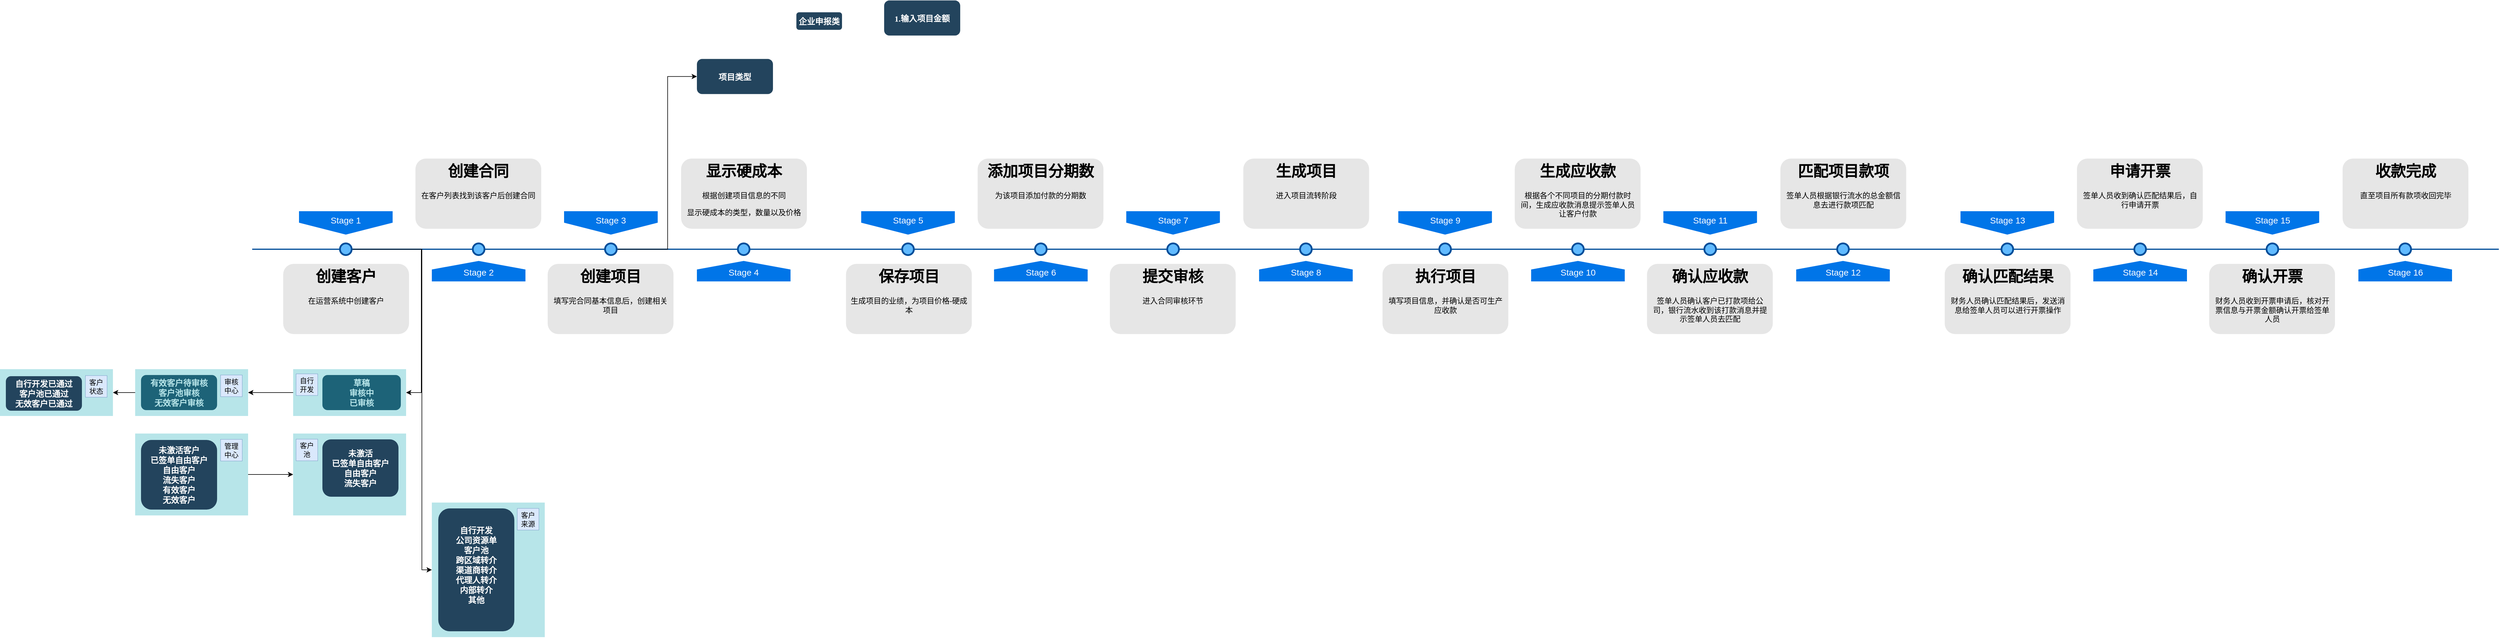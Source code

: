 <mxfile version="10.6.5" type="github"><diagram name="Page-1" id="82e54ff1-d628-8f03-85c4-9753963a91cd"><mxGraphModel dx="2110" dy="1399" grid="1" gridSize="10" guides="1" tooltips="1" connect="1" arrows="1" fold="1" page="1" pageScale="1" pageWidth="1100" pageHeight="850" background="#ffffff" math="0" shadow="0"><root><mxCell id="0"/><mxCell id="1" parent="0"/><mxCell id="IRu6D-mtu7itp7wrqN1P-3" style="edgeStyle=orthogonalEdgeStyle;rounded=0;orthogonalLoop=1;jettySize=auto;html=1;exitX=0.289;exitY=0.4;exitDx=0;exitDy=0;exitPerimeter=0;entryX=1;entryY=0.5;entryDx=0;entryDy=0;" parent="1" source="4ec97bd9e5d20128-1" target="IRu6D-mtu7itp7wrqN1P-1" edge="1"><mxGeometry relative="1" as="geometry"/></mxCell><mxCell id="4ec97bd9e5d20128-1" value="" style="line;strokeWidth=2;html=1;fillColor=none;fontSize=28;fontColor=#004D99;strokeColor=#004D99;" parent="1" vertex="1"><mxGeometry x="40" y="400" width="1000" height="10" as="geometry"/></mxCell><mxCell id="4ec97bd9e5d20128-5" value="Stage 1" style="shape=offPageConnector;whiteSpace=wrap;html=1;fillColor=#0075E8;fontSize=15;fontColor=#FFFFFF;size=0.509;verticalAlign=top;strokeColor=none;" parent="1" vertex="1"><mxGeometry x="120" y="340" width="160" height="40" as="geometry"/></mxCell><mxCell id="4ec97bd9e5d20128-6" value="&lt;span&gt;Stage 3&lt;/span&gt;" style="shape=offPageConnector;whiteSpace=wrap;html=1;fillColor=#0075E8;fontSize=15;fontColor=#FFFFFF;size=0.509;verticalAlign=top;strokeColor=none;" parent="1" vertex="1"><mxGeometry x="573" y="340" width="160" height="40" as="geometry"/></mxCell><mxCell id="4ec97bd9e5d20128-7" value="&lt;span&gt;Stage 2&lt;/span&gt;" style="shape=offPageConnector;whiteSpace=wrap;html=1;fillColor=#0075E8;fontSize=15;fontColor=#FFFFFF;size=0.418;flipV=1;verticalAlign=bottom;strokeColor=none;spacingBottom=4;" parent="1" vertex="1"><mxGeometry x="347" y="425" width="160" height="35" as="geometry"/></mxCell><mxCell id="4ec97bd9e5d20128-8" value="&lt;span&gt;Stage 4&lt;/span&gt;" style="shape=offPageConnector;whiteSpace=wrap;html=1;fillColor=#0075E8;fontSize=15;fontColor=#FFFFFF;size=0.418;flipV=1;verticalAlign=bottom;strokeColor=none;spacingBottom=4;" parent="1" vertex="1"><mxGeometry x="800" y="425" width="160" height="35" as="geometry"/></mxCell><mxCell id="wFxRxPJgThwspZueI9Ky-3" style="edgeStyle=orthogonalEdgeStyle;rounded=0;orthogonalLoop=1;jettySize=auto;html=1;entryX=0;entryY=0.5;entryDx=0;entryDy=0;" parent="1" source="4ec97bd9e5d20128-9" target="IRu6D-mtu7itp7wrqN1P-4" edge="1"><mxGeometry relative="1" as="geometry"><Array as="points"><mxPoint x="330" y="405"/><mxPoint x="330" y="953"/></Array></mxGeometry></mxCell><mxCell id="4ec97bd9e5d20128-9" value="" style="ellipse;whiteSpace=wrap;html=1;fillColor=#61BAFF;fontSize=28;fontColor=#004D99;strokeWidth=3;strokeColor=#004D99;" parent="1" vertex="1"><mxGeometry x="190" y="395" width="20" height="20" as="geometry"/></mxCell><mxCell id="4ec97bd9e5d20128-10" value="" style="ellipse;whiteSpace=wrap;html=1;fillColor=#61BAFF;fontSize=28;fontColor=#004D99;strokeWidth=3;strokeColor=#004D99;" parent="1" vertex="1"><mxGeometry x="417" y="395" width="20" height="20" as="geometry"/></mxCell><mxCell id="wFxRxPJgThwspZueI9Ky-5" style="edgeStyle=orthogonalEdgeStyle;rounded=0;orthogonalLoop=1;jettySize=auto;html=1;entryX=0;entryY=0.5;entryDx=0;entryDy=0;" parent="1" source="4ec97bd9e5d20128-11" target="wFxRxPJgThwspZueI9Ky-1" edge="1"><mxGeometry relative="1" as="geometry"><Array as="points"><mxPoint x="750" y="405"/><mxPoint x="750" y="110"/></Array></mxGeometry></mxCell><mxCell id="4ec97bd9e5d20128-11" value="" style="ellipse;whiteSpace=wrap;html=1;fillColor=#61BAFF;fontSize=28;fontColor=#004D99;strokeWidth=3;strokeColor=#004D99;" parent="1" vertex="1"><mxGeometry x="643" y="395" width="20" height="20" as="geometry"/></mxCell><mxCell id="4ec97bd9e5d20128-13" value="" style="ellipse;whiteSpace=wrap;html=1;fillColor=#61BAFF;fontSize=28;fontColor=#004D99;strokeWidth=3;strokeColor=#004D99;" parent="1" vertex="1"><mxGeometry x="870" y="395" width="20" height="20" as="geometry"/></mxCell><mxCell id="4ec97bd9e5d20128-14" value="&lt;h1&gt;创建客户&lt;/h1&gt;&lt;p&gt;在运营系统中创建客户&lt;/p&gt;" style="text;html=1;spacing=5;spacingTop=-20;whiteSpace=wrap;overflow=hidden;strokeColor=none;strokeWidth=3;fillColor=#E6E6E6;fontSize=13;fontColor=#000000;align=center;rounded=1;" parent="1" vertex="1"><mxGeometry x="93" y="430" width="215" height="120" as="geometry"/></mxCell><mxCell id="4ec97bd9e5d20128-16" value="&lt;h1&gt;创建合同&lt;/h1&gt;&lt;p&gt;在客户列表找到该客户后创建合同&lt;/p&gt;" style="text;html=1;spacing=5;spacingTop=-20;whiteSpace=wrap;overflow=hidden;strokeColor=none;strokeWidth=3;fillColor=#E6E6E6;fontSize=13;fontColor=#000000;align=center;rounded=1;" parent="1" vertex="1"><mxGeometry x="319" y="250" width="215" height="120" as="geometry"/></mxCell><mxCell id="4ec97bd9e5d20128-17" value="&lt;h1&gt;创建项目&lt;/h1&gt;&lt;p&gt;填写完合同基本信息后，创建相关项目&lt;/p&gt;" style="text;html=1;spacing=5;spacingTop=-20;whiteSpace=wrap;overflow=hidden;strokeColor=none;strokeWidth=3;fillColor=#E6E6E6;fontSize=13;fontColor=#000000;align=center;rounded=1;" parent="1" vertex="1"><mxGeometry x="545" y="430" width="215" height="120" as="geometry"/></mxCell><mxCell id="4ec97bd9e5d20128-18" value="&lt;h1&gt;显示硬成本&lt;/h1&gt;&lt;p&gt;根据创建项目信息的不同&lt;/p&gt;&lt;p&gt;显示硬成本的类型，数量以及价格&lt;/p&gt;" style="text;html=1;spacing=5;spacingTop=-20;whiteSpace=wrap;overflow=hidden;strokeColor=none;strokeWidth=3;fillColor=#E6E6E6;fontSize=13;fontColor=#000000;align=center;rounded=1;" parent="1" vertex="1"><mxGeometry x="773" y="250" width="215" height="120" as="geometry"/></mxCell><mxCell id="XydJ6L9K57gYDpanaCrl-1" value="" style="line;strokeWidth=2;html=1;fillColor=none;fontSize=28;fontColor=#004D99;strokeColor=#004D99;" parent="1" vertex="1"><mxGeometry x="1000.8" y="400" width="1000" height="10" as="geometry"/></mxCell><mxCell id="XydJ6L9K57gYDpanaCrl-2" value="Stage 5" style="shape=offPageConnector;whiteSpace=wrap;html=1;fillColor=#0075E8;fontSize=15;fontColor=#FFFFFF;size=0.509;verticalAlign=top;strokeColor=none;" parent="1" vertex="1"><mxGeometry x="1080.8" y="340" width="160" height="40" as="geometry"/></mxCell><mxCell id="XydJ6L9K57gYDpanaCrl-3" value="&lt;span&gt;Stage 7&lt;/span&gt;" style="shape=offPageConnector;whiteSpace=wrap;html=1;fillColor=#0075E8;fontSize=15;fontColor=#FFFFFF;size=0.509;verticalAlign=top;strokeColor=none;" parent="1" vertex="1"><mxGeometry x="1533.8" y="340" width="160" height="40" as="geometry"/></mxCell><mxCell id="XydJ6L9K57gYDpanaCrl-4" value="&lt;span&gt;Stage 6&lt;/span&gt;" style="shape=offPageConnector;whiteSpace=wrap;html=1;fillColor=#0075E8;fontSize=15;fontColor=#FFFFFF;size=0.418;flipV=1;verticalAlign=bottom;strokeColor=none;spacingBottom=4;" parent="1" vertex="1"><mxGeometry x="1307.8" y="425" width="160" height="35" as="geometry"/></mxCell><mxCell id="XydJ6L9K57gYDpanaCrl-5" value="&lt;span&gt;Stage 8&lt;/span&gt;" style="shape=offPageConnector;whiteSpace=wrap;html=1;fillColor=#0075E8;fontSize=15;fontColor=#FFFFFF;size=0.418;flipV=1;verticalAlign=bottom;strokeColor=none;spacingBottom=4;" parent="1" vertex="1"><mxGeometry x="1760.8" y="425" width="160" height="35" as="geometry"/></mxCell><mxCell id="XydJ6L9K57gYDpanaCrl-6" value="" style="ellipse;whiteSpace=wrap;html=1;fillColor=#61BAFF;fontSize=28;fontColor=#004D99;strokeWidth=3;strokeColor=#004D99;" parent="1" vertex="1"><mxGeometry x="1150.8" y="395" width="20" height="20" as="geometry"/></mxCell><mxCell id="XydJ6L9K57gYDpanaCrl-7" value="" style="ellipse;whiteSpace=wrap;html=1;fillColor=#61BAFF;fontSize=28;fontColor=#004D99;strokeWidth=3;strokeColor=#004D99;" parent="1" vertex="1"><mxGeometry x="1377.8" y="395" width="20" height="20" as="geometry"/></mxCell><mxCell id="XydJ6L9K57gYDpanaCrl-8" value="" style="ellipse;whiteSpace=wrap;html=1;fillColor=#61BAFF;fontSize=28;fontColor=#004D99;strokeWidth=3;strokeColor=#004D99;" parent="1" vertex="1"><mxGeometry x="1603.8" y="395" width="20" height="20" as="geometry"/></mxCell><mxCell id="XydJ6L9K57gYDpanaCrl-9" value="" style="ellipse;whiteSpace=wrap;html=1;fillColor=#61BAFF;fontSize=28;fontColor=#004D99;strokeWidth=3;strokeColor=#004D99;" parent="1" vertex="1"><mxGeometry x="1830.8" y="395" width="20" height="20" as="geometry"/></mxCell><mxCell id="XydJ6L9K57gYDpanaCrl-10" value="&lt;h1&gt;保存项目&lt;/h1&gt;&lt;p&gt;生成项目的业绩，为项目价格-硬成本&lt;/p&gt;" style="text;html=1;spacing=5;spacingTop=-20;whiteSpace=wrap;overflow=hidden;strokeColor=none;strokeWidth=3;fillColor=#E6E6E6;fontSize=13;fontColor=#000000;align=center;rounded=1;" parent="1" vertex="1"><mxGeometry x="1054.8" y="430" width="215" height="120" as="geometry"/></mxCell><mxCell id="XydJ6L9K57gYDpanaCrl-11" value="&lt;h1&gt;添加项目分期数&lt;/h1&gt;&lt;p&gt;为该项目添加付款的分期数&lt;/p&gt;" style="text;html=1;spacing=5;spacingTop=-20;whiteSpace=wrap;overflow=hidden;strokeColor=none;strokeWidth=3;fillColor=#E6E6E6;fontSize=13;fontColor=#000000;align=center;rounded=1;" parent="1" vertex="1"><mxGeometry x="1279.8" y="250" width="215" height="120" as="geometry"/></mxCell><mxCell id="XydJ6L9K57gYDpanaCrl-12" value="&lt;h1&gt;提交审核&lt;/h1&gt;&lt;p&gt;进入合同审核环节&lt;/p&gt;" style="text;html=1;spacing=5;spacingTop=-20;whiteSpace=wrap;overflow=hidden;strokeColor=none;strokeWidth=3;fillColor=#E6E6E6;fontSize=13;fontColor=#000000;align=center;rounded=1;" parent="1" vertex="1"><mxGeometry x="1505.8" y="430" width="215" height="120" as="geometry"/></mxCell><mxCell id="XydJ6L9K57gYDpanaCrl-13" value="&lt;h1&gt;生成项目&lt;/h1&gt;&lt;div&gt;进入项目流转阶段&lt;/div&gt;" style="text;html=1;spacing=5;spacingTop=-20;whiteSpace=wrap;overflow=hidden;strokeColor=none;strokeWidth=3;fillColor=#E6E6E6;fontSize=13;fontColor=#000000;align=center;rounded=1;" parent="1" vertex="1"><mxGeometry x="1733.8" y="250" width="215" height="120" as="geometry"/></mxCell><mxCell id="XydJ6L9K57gYDpanaCrl-26" value="" style="line;strokeWidth=2;html=1;fillColor=none;fontSize=28;fontColor=#004D99;strokeColor=#004D99;" parent="1" vertex="1"><mxGeometry x="1918.7" y="400" width="1000" height="10" as="geometry"/></mxCell><mxCell id="XydJ6L9K57gYDpanaCrl-27" value="Stage 9" style="shape=offPageConnector;whiteSpace=wrap;html=1;fillColor=#0075E8;fontSize=15;fontColor=#FFFFFF;size=0.509;verticalAlign=top;strokeColor=none;" parent="1" vertex="1"><mxGeometry x="1998.7" y="340" width="160" height="40" as="geometry"/></mxCell><mxCell id="XydJ6L9K57gYDpanaCrl-28" value="&lt;span&gt;Stage 11&lt;/span&gt;" style="shape=offPageConnector;whiteSpace=wrap;html=1;fillColor=#0075E8;fontSize=15;fontColor=#FFFFFF;size=0.509;verticalAlign=top;strokeColor=none;" parent="1" vertex="1"><mxGeometry x="2451.7" y="340" width="160" height="40" as="geometry"/></mxCell><mxCell id="XydJ6L9K57gYDpanaCrl-29" value="&lt;span&gt;Stage 10&lt;/span&gt;" style="shape=offPageConnector;whiteSpace=wrap;html=1;fillColor=#0075E8;fontSize=15;fontColor=#FFFFFF;size=0.418;flipV=1;verticalAlign=bottom;strokeColor=none;spacingBottom=4;" parent="1" vertex="1"><mxGeometry x="2225.7" y="425" width="160" height="35" as="geometry"/></mxCell><mxCell id="XydJ6L9K57gYDpanaCrl-30" value="&lt;span&gt;Stage 12&lt;/span&gt;" style="shape=offPageConnector;whiteSpace=wrap;html=1;fillColor=#0075E8;fontSize=15;fontColor=#FFFFFF;size=0.418;flipV=1;verticalAlign=bottom;strokeColor=none;spacingBottom=4;" parent="1" vertex="1"><mxGeometry x="2678.7" y="425" width="160" height="35" as="geometry"/></mxCell><mxCell id="XydJ6L9K57gYDpanaCrl-31" value="" style="ellipse;whiteSpace=wrap;html=1;fillColor=#61BAFF;fontSize=28;fontColor=#004D99;strokeWidth=3;strokeColor=#004D99;" parent="1" vertex="1"><mxGeometry x="2068.7" y="395" width="20" height="20" as="geometry"/></mxCell><mxCell id="XydJ6L9K57gYDpanaCrl-32" value="" style="ellipse;whiteSpace=wrap;html=1;fillColor=#61BAFF;fontSize=28;fontColor=#004D99;strokeWidth=3;strokeColor=#004D99;" parent="1" vertex="1"><mxGeometry x="2295.7" y="395" width="20" height="20" as="geometry"/></mxCell><mxCell id="XydJ6L9K57gYDpanaCrl-33" value="" style="ellipse;whiteSpace=wrap;html=1;fillColor=#61BAFF;fontSize=28;fontColor=#004D99;strokeWidth=3;strokeColor=#004D99;" parent="1" vertex="1"><mxGeometry x="2521.7" y="395" width="20" height="20" as="geometry"/></mxCell><mxCell id="XydJ6L9K57gYDpanaCrl-34" value="" style="ellipse;whiteSpace=wrap;html=1;fillColor=#61BAFF;fontSize=28;fontColor=#004D99;strokeWidth=3;strokeColor=#004D99;" parent="1" vertex="1"><mxGeometry x="2748.7" y="395" width="20" height="20" as="geometry"/></mxCell><mxCell id="XydJ6L9K57gYDpanaCrl-35" value="&lt;h1&gt;执行项目&lt;/h1&gt;&lt;p&gt;填写项目信息，并确认是否可生产应收款&lt;/p&gt;" style="text;html=1;spacing=5;spacingTop=-20;whiteSpace=wrap;overflow=hidden;strokeColor=none;strokeWidth=3;fillColor=#E6E6E6;fontSize=13;fontColor=#000000;align=center;rounded=1;" parent="1" vertex="1"><mxGeometry x="1971.7" y="430" width="215" height="120" as="geometry"/></mxCell><mxCell id="XydJ6L9K57gYDpanaCrl-36" value="&lt;h1&gt;生成应收款&lt;/h1&gt;&lt;p&gt;根据各个不同项目的分期付款时间，生成应收款消息提示签单人员让客户付款&lt;/p&gt;" style="text;html=1;spacing=5;spacingTop=-20;whiteSpace=wrap;overflow=hidden;strokeColor=none;strokeWidth=3;fillColor=#E6E6E6;fontSize=13;fontColor=#000000;align=center;rounded=1;" parent="1" vertex="1"><mxGeometry x="2197.7" y="250" width="215" height="120" as="geometry"/></mxCell><mxCell id="XydJ6L9K57gYDpanaCrl-37" value="&lt;h1&gt;确认应收款&lt;/h1&gt;&lt;p&gt;签单人员确认客户已打款项给公司，银行流水收到该打款消息并提示签单人员去匹配&lt;/p&gt;" style="text;html=1;spacing=5;spacingTop=-20;whiteSpace=wrap;overflow=hidden;strokeColor=none;strokeWidth=3;fillColor=#E6E6E6;fontSize=13;fontColor=#000000;align=center;rounded=1;" parent="1" vertex="1"><mxGeometry x="2423.7" y="430" width="215" height="120" as="geometry"/></mxCell><mxCell id="XydJ6L9K57gYDpanaCrl-38" value="&lt;h1&gt;匹配项目款项&lt;/h1&gt;&lt;div&gt;签单人员根据银行流水的总金额信息去进行款项匹配&lt;/div&gt;" style="text;html=1;spacing=5;spacingTop=-20;whiteSpace=wrap;overflow=hidden;strokeColor=none;strokeWidth=3;fillColor=#E6E6E6;fontSize=13;fontColor=#000000;align=center;rounded=1;" parent="1" vertex="1"><mxGeometry x="2651.7" y="250" width="215" height="120" as="geometry"/></mxCell><mxCell id="XydJ6L9K57gYDpanaCrl-39" value="" style="line;strokeWidth=2;html=1;fillColor=none;fontSize=28;fontColor=#004D99;strokeColor=#004D99;" parent="1" vertex="1"><mxGeometry x="2879.5" y="400" width="1000" height="10" as="geometry"/></mxCell><mxCell id="XydJ6L9K57gYDpanaCrl-40" value="Stage 13" style="shape=offPageConnector;whiteSpace=wrap;html=1;fillColor=#0075E8;fontSize=15;fontColor=#FFFFFF;size=0.509;verticalAlign=top;strokeColor=none;" parent="1" vertex="1"><mxGeometry x="2959.5" y="340" width="160" height="40" as="geometry"/></mxCell><mxCell id="XydJ6L9K57gYDpanaCrl-41" value="&lt;span&gt;Stage 15&lt;/span&gt;" style="shape=offPageConnector;whiteSpace=wrap;html=1;fillColor=#0075E8;fontSize=15;fontColor=#FFFFFF;size=0.509;verticalAlign=top;strokeColor=none;" parent="1" vertex="1"><mxGeometry x="3412.5" y="340" width="160" height="40" as="geometry"/></mxCell><mxCell id="XydJ6L9K57gYDpanaCrl-42" value="&lt;span&gt;Stage 14&lt;/span&gt;" style="shape=offPageConnector;whiteSpace=wrap;html=1;fillColor=#0075E8;fontSize=15;fontColor=#FFFFFF;size=0.418;flipV=1;verticalAlign=bottom;strokeColor=none;spacingBottom=4;" parent="1" vertex="1"><mxGeometry x="3186.5" y="425" width="160" height="35" as="geometry"/></mxCell><mxCell id="XydJ6L9K57gYDpanaCrl-43" value="&lt;span&gt;Stage 16&lt;/span&gt;" style="shape=offPageConnector;whiteSpace=wrap;html=1;fillColor=#0075E8;fontSize=15;fontColor=#FFFFFF;size=0.418;flipV=1;verticalAlign=bottom;strokeColor=none;spacingBottom=4;" parent="1" vertex="1"><mxGeometry x="3639.5" y="425" width="160" height="35" as="geometry"/></mxCell><mxCell id="XydJ6L9K57gYDpanaCrl-44" value="" style="ellipse;whiteSpace=wrap;html=1;fillColor=#61BAFF;fontSize=28;fontColor=#004D99;strokeWidth=3;strokeColor=#004D99;" parent="1" vertex="1"><mxGeometry x="3029.5" y="395" width="20" height="20" as="geometry"/></mxCell><mxCell id="XydJ6L9K57gYDpanaCrl-45" value="" style="ellipse;whiteSpace=wrap;html=1;fillColor=#61BAFF;fontSize=28;fontColor=#004D99;strokeWidth=3;strokeColor=#004D99;" parent="1" vertex="1"><mxGeometry x="3256.5" y="395" width="20" height="20" as="geometry"/></mxCell><mxCell id="XydJ6L9K57gYDpanaCrl-46" value="" style="ellipse;whiteSpace=wrap;html=1;fillColor=#61BAFF;fontSize=28;fontColor=#004D99;strokeWidth=3;strokeColor=#004D99;" parent="1" vertex="1"><mxGeometry x="3482.5" y="395" width="20" height="20" as="geometry"/></mxCell><mxCell id="XydJ6L9K57gYDpanaCrl-47" value="" style="ellipse;whiteSpace=wrap;html=1;fillColor=#61BAFF;fontSize=28;fontColor=#004D99;strokeWidth=3;strokeColor=#004D99;" parent="1" vertex="1"><mxGeometry x="3709.5" y="395" width="20" height="20" as="geometry"/></mxCell><mxCell id="XydJ6L9K57gYDpanaCrl-48" value="&lt;h1&gt;确认匹配结果&lt;/h1&gt;&lt;p&gt;财务人员确认匹配结果后，发送消息给签单人员可以进行开票操作&lt;/p&gt;" style="text;html=1;spacing=5;spacingTop=-20;whiteSpace=wrap;overflow=hidden;strokeColor=none;strokeWidth=3;fillColor=#E6E6E6;fontSize=13;fontColor=#000000;align=center;rounded=1;" parent="1" vertex="1"><mxGeometry x="2932.5" y="430" width="215" height="120" as="geometry"/></mxCell><mxCell id="XydJ6L9K57gYDpanaCrl-49" value="&lt;h1&gt;申请开票&lt;/h1&gt;&lt;p&gt;签单人员收到确认匹配结果后，自行申请开票&lt;/p&gt;" style="text;html=1;spacing=5;spacingTop=-20;whiteSpace=wrap;overflow=hidden;strokeColor=none;strokeWidth=3;fillColor=#E6E6E6;fontSize=13;fontColor=#000000;align=center;rounded=1;" parent="1" vertex="1"><mxGeometry x="3158.5" y="250" width="215" height="120" as="geometry"/></mxCell><mxCell id="XydJ6L9K57gYDpanaCrl-50" value="&lt;h1&gt;确认开票&lt;/h1&gt;&lt;p&gt;财务人员收到开票申请后，核对开票信息与开票金额确认开票给签单人员&lt;/p&gt;" style="text;html=1;spacing=5;spacingTop=-20;whiteSpace=wrap;overflow=hidden;strokeColor=none;strokeWidth=3;fillColor=#E6E6E6;fontSize=13;fontColor=#000000;align=center;rounded=1;" parent="1" vertex="1"><mxGeometry x="3384.5" y="430" width="215" height="120" as="geometry"/></mxCell><mxCell id="XydJ6L9K57gYDpanaCrl-51" value="&lt;h1&gt;收款完成&lt;/h1&gt;&lt;div&gt;直至项目所有款项收回完毕&lt;/div&gt;" style="text;html=1;spacing=5;spacingTop=-20;whiteSpace=wrap;overflow=hidden;strokeColor=none;strokeWidth=3;fillColor=#E6E6E6;fontSize=13;fontColor=#000000;align=center;rounded=1;" parent="1" vertex="1"><mxGeometry x="3612.5" y="250" width="215" height="120" as="geometry"/></mxCell><mxCell id="IRu6D-mtu7itp7wrqN1P-2" value="&#10;草稿&#10;审核中&#10;已审核&#10;" style="rounded=1;fillColor=#23445D;gradientColor=none;strokeColor=none;fontColor=#FFFFFF;fontStyle=1;fontFamily=Tahoma;fontSize=14" parent="1" vertex="1"><mxGeometry x="160" y="620" width="134" height="60" as="geometry"/></mxCell><mxCell id="PcO9_QDZMFyBYi6BM76--9" style="edgeStyle=orthogonalEdgeStyle;rounded=0;orthogonalLoop=1;jettySize=auto;html=1;entryX=1;entryY=0.5;entryDx=0;entryDy=0;" edge="1" parent="1" source="IRu6D-mtu7itp7wrqN1P-1" target="PcO9_QDZMFyBYi6BM76--5"><mxGeometry relative="1" as="geometry"/></mxCell><mxCell id="IRu6D-mtu7itp7wrqN1P-1" value="" style="fillColor=#12AAB5;strokeColor=none;opacity=30;" parent="1" vertex="1"><mxGeometry x="110" y="610" width="193" height="80" as="geometry"/></mxCell><mxCell id="wFxRxPJgThwspZueI9Ky-1" value="项目类型" style="rounded=1;fillColor=#23445D;gradientColor=none;strokeColor=none;fontColor=#FFFFFF;fontStyle=1;fontFamily=Tahoma;fontSize=14" parent="1" vertex="1"><mxGeometry x="800" y="79.8" width="130" height="60" as="geometry"/></mxCell><mxCell id="wFxRxPJgThwspZueI9Ky-2" value="企业申报类" style="rounded=1;fillColor=#23445D;gradientColor=none;strokeColor=none;fontColor=#FFFFFF;fontStyle=1;fontFamily=Tahoma;fontSize=14" parent="1" vertex="1"><mxGeometry x="970" width="78" height="30" as="geometry"/></mxCell><mxCell id="wFxRxPJgThwspZueI9Ky-6" value="1.输入项目金额" style="rounded=1;fillColor=#23445D;gradientColor=none;strokeColor=none;fontColor=#FFFFFF;fontStyle=1;fontFamily=Tahoma;fontSize=14" parent="1" vertex="1"><mxGeometry x="1120" y="-20.2" width="130" height="60" as="geometry"/></mxCell><mxCell id="PcO9_QDZMFyBYi6BM76--2" value="自行开发" style="whiteSpace=wrap;html=1;aspect=fixed;fillColor=#dae8fc;strokeColor=#6c8ebf;dashed=1;dashPattern=1 1;" vertex="1" parent="1"><mxGeometry x="115" y="618" width="37" height="37" as="geometry"/></mxCell><mxCell id="PcO9_QDZMFyBYi6BM76--8" value="&#10;有效客户待审核&#10;客户池审核&#10;无效客户审核&#10;" style="rounded=1;fillColor=#23445D;gradientColor=none;strokeColor=none;fontColor=#FFFFFF;fontStyle=1;fontFamily=Tahoma;fontSize=14" vertex="1" parent="1"><mxGeometry x="-150" y="620" width="130" height="60" as="geometry"/></mxCell><mxCell id="PcO9_QDZMFyBYi6BM76--10" value="" style="fillColor=#12AAB5;strokeColor=none;opacity=30;" vertex="1" parent="1"><mxGeometry x="110" y="720" width="193" height="140" as="geometry"/></mxCell><mxCell id="PcO9_QDZMFyBYi6BM76--11" value="&#10;未激活&#10;已签单自由客户&#10;自由客户&#10;流失客户&#10;" style="rounded=1;fillColor=#23445D;gradientColor=none;strokeColor=none;fontColor=#FFFFFF;fontStyle=1;fontFamily=Tahoma;fontSize=14" vertex="1" parent="1"><mxGeometry x="160" y="730" width="130" height="98" as="geometry"/></mxCell><mxCell id="PcO9_QDZMFyBYi6BM76--12" value="客户池" style="whiteSpace=wrap;html=1;aspect=fixed;fillColor=#dae8fc;strokeColor=#6c8ebf;dashed=1;dashPattern=1 1;" vertex="1" parent="1"><mxGeometry x="115" y="729.6" width="37" height="37" as="geometry"/></mxCell><mxCell id="PcO9_QDZMFyBYi6BM76--14" value="" style="group" vertex="1" connectable="0" parent="1"><mxGeometry x="347" y="838" width="193" height="230" as="geometry"/></mxCell><mxCell id="IRu6D-mtu7itp7wrqN1P-4" value="" style="fillColor=#12AAB5;strokeColor=none;opacity=30;" parent="PcO9_QDZMFyBYi6BM76--14" vertex="1"><mxGeometry width="193" height="230" as="geometry"/></mxCell><mxCell id="PcO9_QDZMFyBYi6BM76--1" value="客户来源" style="whiteSpace=wrap;html=1;aspect=fixed;fillColor=#dae8fc;strokeColor=#6c8ebf;dashed=1;dashPattern=1 1;" vertex="1" parent="PcO9_QDZMFyBYi6BM76--14"><mxGeometry x="146" y="10" width="37" height="37" as="geometry"/></mxCell><mxCell id="IRu6D-mtu7itp7wrqN1P-5" value="&#10;自行开发&#10;公司资源单&#10;客户池&#10;跨区域转介&#10;渠道商转介&#10;代理人转介&#10;内部转介&#10;其他&#10;&#10;" style="rounded=1;fillColor=#23445D;gradientColor=none;strokeColor=none;fontColor=#FFFFFF;fontStyle=1;fontFamily=Tahoma;fontSize=14" parent="PcO9_QDZMFyBYi6BM76--14" vertex="1"><mxGeometry x="11" y="10" width="130" height="210" as="geometry"/></mxCell><mxCell id="PcO9_QDZMFyBYi6BM76--18" value="" style="group" vertex="1" connectable="0" parent="1"><mxGeometry x="-160" y="720" width="193" height="140" as="geometry"/></mxCell><mxCell id="PcO9_QDZMFyBYi6BM76--15" value="" style="fillColor=#12AAB5;strokeColor=none;opacity=30;" vertex="1" parent="PcO9_QDZMFyBYi6BM76--18"><mxGeometry width="193" height="140" as="geometry"/></mxCell><mxCell id="PcO9_QDZMFyBYi6BM76--16" value="管理中心" style="whiteSpace=wrap;html=1;aspect=fixed;fillColor=#dae8fc;strokeColor=#6c8ebf;dashed=1;dashPattern=1 1;" vertex="1" parent="PcO9_QDZMFyBYi6BM76--18"><mxGeometry x="146" y="10" width="37" height="37" as="geometry"/></mxCell><mxCell id="PcO9_QDZMFyBYi6BM76--17" value="未激活客户&#10;已签单自由客户&#10;自由客户&#10;流失客户&#10;有效客户&#10;无效客户" style="rounded=1;fillColor=#23445D;gradientColor=none;strokeColor=none;fontColor=#FFFFFF;fontStyle=1;fontFamily=Tahoma;fontSize=14" vertex="1" parent="PcO9_QDZMFyBYi6BM76--18"><mxGeometry x="10" y="11" width="130" height="119" as="geometry"/></mxCell><mxCell id="PcO9_QDZMFyBYi6BM76--23" value="" style="group" vertex="1" connectable="0" parent="1"><mxGeometry x="-160" y="610" width="193" height="80" as="geometry"/></mxCell><mxCell id="PcO9_QDZMFyBYi6BM76--5" value="" style="fillColor=#12AAB5;strokeColor=none;opacity=30;" vertex="1" parent="PcO9_QDZMFyBYi6BM76--23"><mxGeometry width="193" height="80" as="geometry"/></mxCell><mxCell id="PcO9_QDZMFyBYi6BM76--6" value="审核中心" style="whiteSpace=wrap;html=1;aspect=fixed;fillColor=#dae8fc;strokeColor=#6c8ebf;dashed=1;dashPattern=1 1;" vertex="1" parent="PcO9_QDZMFyBYi6BM76--23"><mxGeometry x="146" y="10" width="37" height="37" as="geometry"/></mxCell><mxCell id="PcO9_QDZMFyBYi6BM76--25" value="" style="fillColor=#12AAB5;strokeColor=none;opacity=30;" vertex="1" parent="1"><mxGeometry x="-391" y="610" width="193" height="80" as="geometry"/></mxCell><mxCell id="PcO9_QDZMFyBYi6BM76--26" value="客户状态" style="whiteSpace=wrap;html=1;aspect=fixed;fillColor=#dae8fc;strokeColor=#6c8ebf;dashed=1;dashPattern=1 1;" vertex="1" parent="1"><mxGeometry x="-245" y="621" width="37" height="37" as="geometry"/></mxCell><mxCell id="PcO9_QDZMFyBYi6BM76--27" value="&#10;自行开发已通过&#10;客户池已通过&#10;无效客户已通过&#10;" style="rounded=1;fillColor=#23445D;gradientColor=none;strokeColor=none;fontColor=#FFFFFF;fontStyle=1;fontFamily=Tahoma;fontSize=14" vertex="1" parent="1"><mxGeometry x="-381" y="622" width="130" height="59" as="geometry"/></mxCell><mxCell id="PcO9_QDZMFyBYi6BM76--28" style="edgeStyle=orthogonalEdgeStyle;rounded=0;orthogonalLoop=1;jettySize=auto;html=1;entryX=0;entryY=0.5;entryDx=0;entryDy=0;" edge="1" parent="1" source="PcO9_QDZMFyBYi6BM76--15" target="PcO9_QDZMFyBYi6BM76--10"><mxGeometry relative="1" as="geometry"/></mxCell><mxCell id="PcO9_QDZMFyBYi6BM76--29" style="edgeStyle=orthogonalEdgeStyle;rounded=0;orthogonalLoop=1;jettySize=auto;html=1;entryX=1;entryY=0.5;entryDx=0;entryDy=0;" edge="1" parent="1" source="PcO9_QDZMFyBYi6BM76--5" target="PcO9_QDZMFyBYi6BM76--25"><mxGeometry relative="1" as="geometry"/></mxCell></root></mxGraphModel></diagram></mxfile>